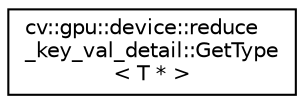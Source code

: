 digraph "Graphical Class Hierarchy"
{
 // LATEX_PDF_SIZE
  edge [fontname="Helvetica",fontsize="10",labelfontname="Helvetica",labelfontsize="10"];
  node [fontname="Helvetica",fontsize="10",shape=record];
  rankdir="LR";
  Node0 [label="cv::gpu::device::reduce\l_key_val_detail::GetType\l\< T * \>",height=0.2,width=0.4,color="black", fillcolor="white", style="filled",URL="$structcv_1_1gpu_1_1device_1_1reduce__key__val__detail_1_1_get_type_3_01_t_01_5_01_4.html",tooltip=" "];
}
